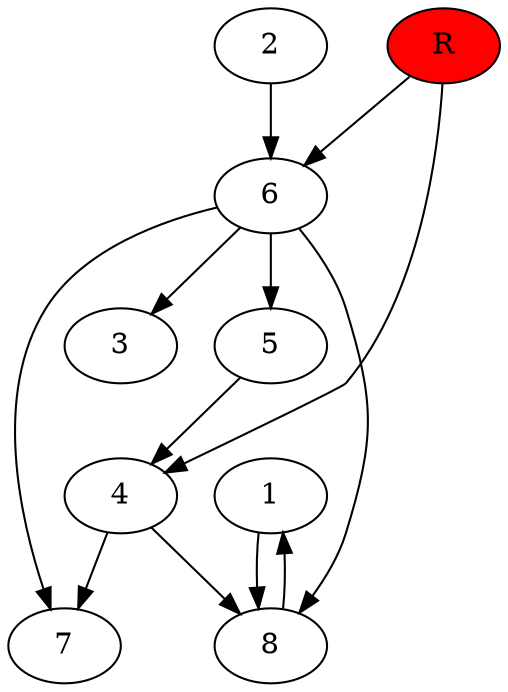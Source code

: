 digraph prb39933 {
	1
	2
	3
	4
	5
	6
	7
	8
	R [fillcolor="#ff0000" style=filled]
	1 -> 8
	2 -> 6
	4 -> 7
	4 -> 8
	5 -> 4
	6 -> 3
	6 -> 5
	6 -> 7
	6 -> 8
	8 -> 1
	R -> 4
	R -> 6
}
